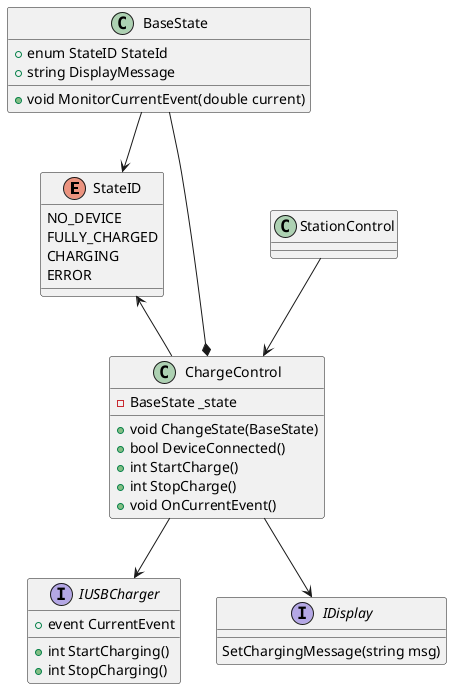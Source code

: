 @startuml ChargeControl_cd

enum StateID{
    NO_DEVICE
    FULLY_CHARGED
    CHARGING
    ERROR
}

class ChargeControl{
    - BaseState _state
    + void ChangeState(BaseState)
    + bool DeviceConnected()
    + int StartCharge()
    + int StopCharge()
    + void OnCurrentEvent()
}

class BaseState{
    + enum StateID StateId
    + string DisplayMessage
    + void MonitorCurrentEvent(double current)

}

interface IUSBCharger{
    + event CurrentEvent
    + int StartCharging()
    + int StopCharging()
}

interface IDisplay{
    SetChargingMessage(string msg)
}

StateID <-- ChargeControl
StationControl --> ChargeControl
ChargeControl --> IDisplay
ChargeControl --> IUSBCharger
BaseState --* ChargeControl
BaseState --> StateID


@enduml
